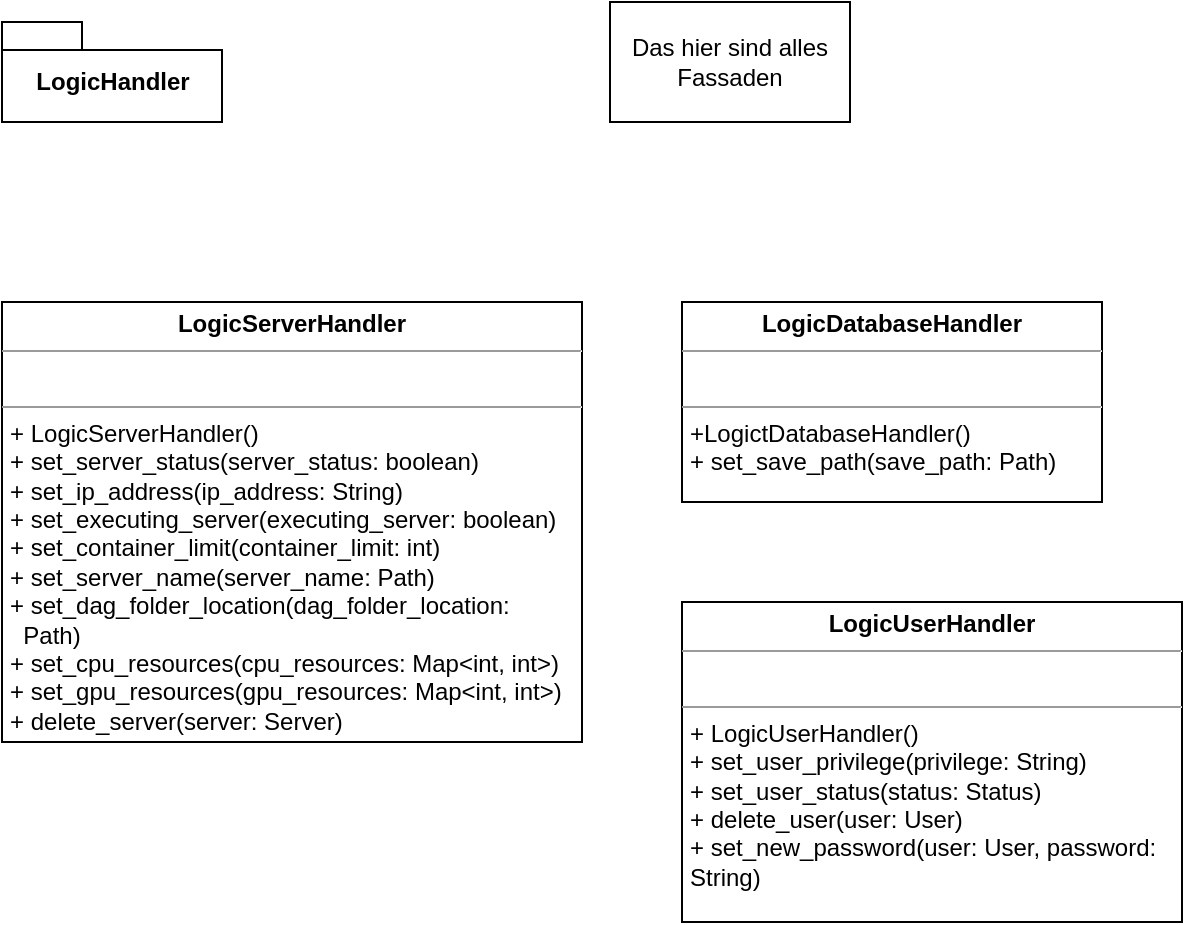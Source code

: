 <mxfile version="15.8.7" type="device"><diagram id="C5RBs43oDa-KdzZeNtuy" name="Page-1"><mxGraphModel dx="1426" dy="905" grid="1" gridSize="10" guides="1" tooltips="1" connect="1" arrows="1" fold="1" page="1" pageScale="1" pageWidth="827" pageHeight="1169" math="0" shadow="0"><root><mxCell id="WIyWlLk6GJQsqaUBKTNV-0"/><mxCell id="WIyWlLk6GJQsqaUBKTNV-1" parent="WIyWlLk6GJQsqaUBKTNV-0"/><mxCell id="SAJCXUX7bYQCKVHLYnDy-0" value="LogicHandler" style="shape=folder;fontStyle=1;spacingTop=10;tabWidth=40;tabHeight=14;tabPosition=left;html=1;" parent="WIyWlLk6GJQsqaUBKTNV-1" vertex="1"><mxGeometry x="50" y="30" width="110" height="50" as="geometry"/></mxCell><mxCell id="SAJCXUX7bYQCKVHLYnDy-1" value="Das hier sind alles Fassaden" style="rounded=0;whiteSpace=wrap;html=1;" parent="WIyWlLk6GJQsqaUBKTNV-1" vertex="1"><mxGeometry x="354" y="20" width="120" height="60" as="geometry"/></mxCell><mxCell id="SAJCXUX7bYQCKVHLYnDy-3" value="&lt;p style=&quot;margin: 0px ; margin-top: 4px ; text-align: center&quot;&gt;&lt;b&gt;LogicServerHandler&lt;/b&gt;&lt;/p&gt;&lt;hr size=&quot;1&quot;&gt;&lt;p style=&quot;margin: 0px ; margin-left: 4px&quot;&gt;&lt;br&gt;&lt;/p&gt;&lt;hr size=&quot;1&quot;&gt;&lt;p style=&quot;margin: 0px ; margin-left: 4px&quot;&gt;+ LogicServerHandler()&lt;/p&gt;&lt;p style=&quot;margin: 0px ; margin-left: 4px&quot;&gt;+ set_server_status(server_status: boolean)&lt;/p&gt;&lt;p style=&quot;margin: 0px ; margin-left: 4px&quot;&gt;+ set_ip_address(ip_address: String)&lt;/p&gt;&lt;p style=&quot;margin: 0px ; margin-left: 4px&quot;&gt;+ set_executing_server(executing_server: boolean)&lt;/p&gt;&lt;p style=&quot;margin: 0px ; margin-left: 4px&quot;&gt;+ set_container_limit(container_limit: int)&lt;/p&gt;&lt;p style=&quot;margin: 0px ; margin-left: 4px&quot;&gt;+ set_server_name(server_name: Path)&lt;/p&gt;&lt;p style=&quot;margin: 0px ; margin-left: 4px&quot;&gt;+ set_dag_folder_location(dag_folder_location:&amp;nbsp;&lt;/p&gt;&lt;p style=&quot;margin: 0px ; margin-left: 4px&quot;&gt;&lt;span&gt;&amp;nbsp; &lt;/span&gt;Path)&lt;/p&gt;&lt;p style=&quot;margin: 0px ; margin-left: 4px&quot;&gt;+ set_cpu_resources(cpu_resources: Map&amp;lt;int, int&amp;gt;)&lt;/p&gt;&lt;p style=&quot;margin: 0px ; margin-left: 4px&quot;&gt;+ set_gpu_resources(gpu_resources: Map&amp;lt;int, int&amp;gt;)&lt;/p&gt;&lt;p style=&quot;margin: 0px ; margin-left: 4px&quot;&gt;+ delete_server(server: Server)&lt;/p&gt;" style="verticalAlign=top;align=left;overflow=fill;fontSize=12;fontFamily=Helvetica;html=1;" parent="WIyWlLk6GJQsqaUBKTNV-1" vertex="1"><mxGeometry x="50" y="170" width="290" height="220" as="geometry"/></mxCell><mxCell id="SAJCXUX7bYQCKVHLYnDy-6" value="&lt;p style=&quot;margin: 0px ; margin-top: 4px ; text-align: center&quot;&gt;&lt;b&gt;LogicDatabaseHandler&lt;/b&gt;&lt;/p&gt;&lt;hr size=&quot;1&quot;&gt;&lt;p style=&quot;margin: 0px ; margin-left: 4px&quot;&gt;&lt;br&gt;&lt;/p&gt;&lt;hr size=&quot;1&quot;&gt;&lt;p style=&quot;margin: 0px ; margin-left: 4px&quot;&gt;+LogictDatabaseHandler()&lt;/p&gt;&lt;p style=&quot;margin: 0px ; margin-left: 4px&quot;&gt;+ set_save_path(save_path: Path)&lt;/p&gt;&lt;p style=&quot;margin: 0px ; margin-left: 4px&quot;&gt;&lt;br&gt;&lt;/p&gt;" style="verticalAlign=top;align=left;overflow=fill;fontSize=12;fontFamily=Helvetica;html=1;" parent="WIyWlLk6GJQsqaUBKTNV-1" vertex="1"><mxGeometry x="390" y="170" width="210" height="100" as="geometry"/></mxCell><mxCell id="SAJCXUX7bYQCKVHLYnDy-7" value="&lt;p style=&quot;margin: 0px ; margin-top: 4px ; text-align: center&quot;&gt;&lt;b&gt;LogicUserHandler&lt;/b&gt;&lt;/p&gt;&lt;hr size=&quot;1&quot;&gt;&lt;p style=&quot;margin: 0px ; margin-left: 4px&quot;&gt;&lt;br&gt;&lt;/p&gt;&lt;hr size=&quot;1&quot;&gt;&lt;p style=&quot;margin: 0px ; margin-left: 4px&quot;&gt;+ LogicUserHandler()&lt;/p&gt;&lt;p style=&quot;margin: 0px ; margin-left: 4px&quot;&gt;+ set_user_privilege(privilege: String)&lt;/p&gt;&lt;p style=&quot;margin: 0px ; margin-left: 4px&quot;&gt;+ set_user_status(status: Status)&lt;/p&gt;&lt;p style=&quot;margin: 0px ; margin-left: 4px&quot;&gt;+ delete_user(user: User)&lt;/p&gt;&lt;p style=&quot;margin: 0px ; margin-left: 4px&quot;&gt;+ set_new_password(user: User, password:&lt;/p&gt;&lt;p style=&quot;margin: 0px ; margin-left: 4px&quot;&gt;String)&lt;/p&gt;" style="verticalAlign=top;align=left;overflow=fill;fontSize=12;fontFamily=Helvetica;html=1;" parent="WIyWlLk6GJQsqaUBKTNV-1" vertex="1"><mxGeometry x="390" y="320" width="250" height="160" as="geometry"/></mxCell></root></mxGraphModel></diagram></mxfile>